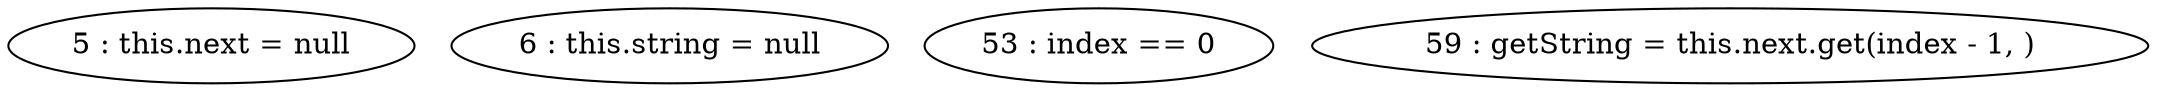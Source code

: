 digraph G {
"5 : this.next = null"
"6 : this.string = null"
"53 : index == 0"
"59 : getString = this.next.get(index - 1, )"
}